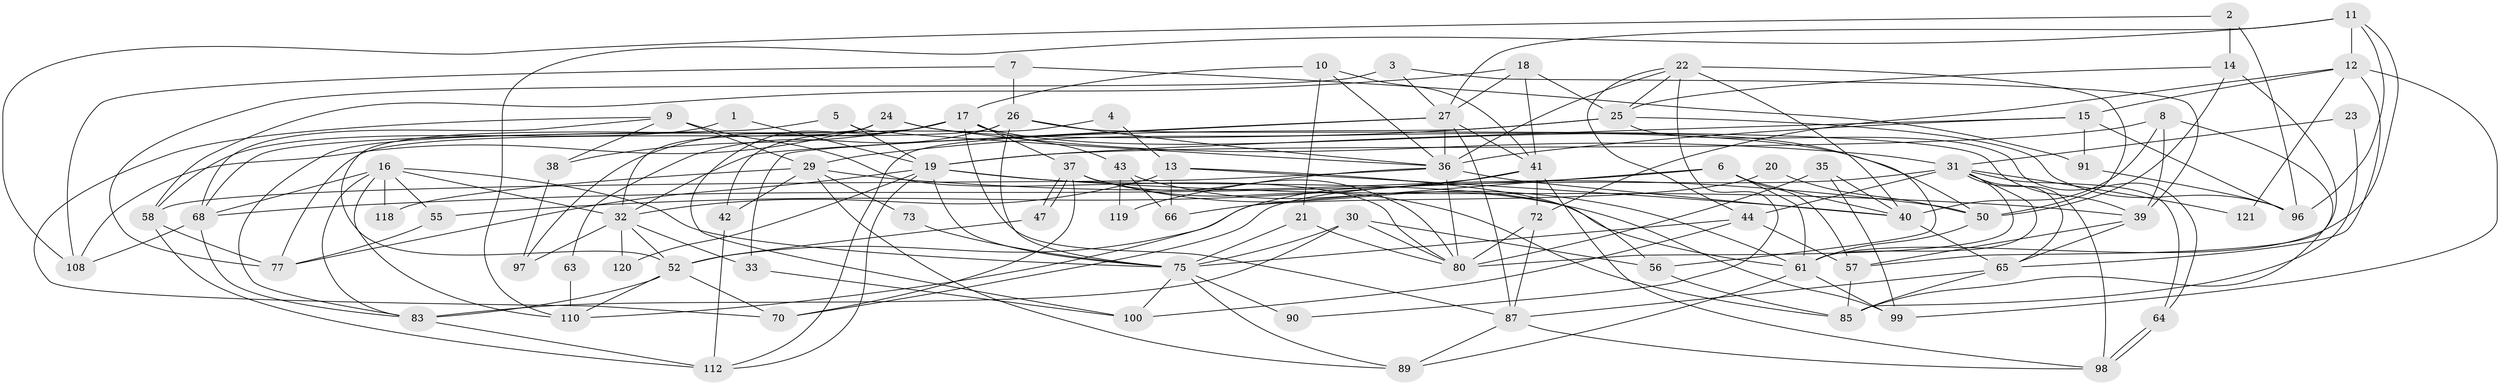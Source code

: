 // original degree distribution, {2: 0.15702479338842976, 3: 0.2396694214876033, 4: 0.2809917355371901, 6: 0.11570247933884298, 5: 0.1652892561983471, 9: 0.008264462809917356, 8: 0.01652892561983471, 7: 0.01652892561983471}
// Generated by graph-tools (version 1.1) at 2025/11/02/27/25 16:11:21]
// undirected, 79 vertices, 190 edges
graph export_dot {
graph [start="1"]
  node [color=gray90,style=filled];
  1;
  2;
  3 [super="+46"];
  4;
  5;
  6 [super="+67"];
  7 [super="+79"];
  8;
  9;
  10;
  11 [super="+28"];
  12 [super="+54"];
  13 [super="+34"];
  14 [super="+51"];
  15 [super="+78"];
  16 [super="+71"];
  17 [super="+101"];
  18 [super="+59"];
  19 [super="+45"];
  20;
  21;
  22 [super="+117"];
  23;
  24 [super="+49"];
  25 [super="+94"];
  26 [super="+60"];
  27 [super="+92"];
  29 [super="+86"];
  30 [super="+82"];
  31 [super="+74"];
  32 [super="+95"];
  33 [super="+48"];
  35;
  36 [super="+93"];
  37 [super="+104"];
  38 [super="+62"];
  39 [super="+69"];
  40 [super="+113"];
  41 [super="+107"];
  42;
  43;
  44 [super="+109"];
  47;
  50 [super="+81"];
  52 [super="+53"];
  55;
  56;
  57;
  58 [super="+76"];
  61 [super="+115"];
  63;
  64;
  65 [super="+88"];
  66 [super="+116"];
  68 [super="+106"];
  70;
  72 [super="+111"];
  73;
  75 [super="+84"];
  77 [super="+102"];
  80 [super="+114"];
  83;
  85 [super="+105"];
  87 [super="+103"];
  89;
  90;
  91;
  96;
  97;
  98;
  99;
  100;
  108;
  110;
  112;
  118;
  119;
  120;
  121;
  1 -- 58;
  1 -- 19;
  2 -- 96;
  2 -- 14;
  2 -- 108;
  3 -- 27;
  3 -- 39;
  3 -- 77 [weight=2];
  4 -- 13;
  4 -- 42;
  5 -- 19;
  5 -- 36;
  5 -- 68;
  6 -- 61;
  6 -- 57;
  6 -- 68;
  6 -- 40;
  6 -- 52;
  7 -- 91;
  7 -- 26;
  7 -- 108;
  8 -- 39;
  8 -- 85;
  8 -- 19;
  8 -- 40;
  9 -- 29 [weight=2];
  9 -- 38;
  9 -- 70;
  9 -- 80;
  9 -- 68;
  10 -- 36;
  10 -- 17;
  10 -- 21;
  10 -- 41;
  11 -- 12;
  11 -- 96;
  11 -- 27;
  11 -- 61;
  11 -- 110;
  12 -- 99;
  12 -- 121;
  12 -- 72;
  12 -- 65;
  12 -- 15;
  13 -- 56;
  13 -- 32;
  13 -- 40;
  13 -- 66 [weight=2];
  14 -- 57;
  14 -- 50;
  14 -- 25;
  15 -- 36;
  15 -- 96;
  15 -- 19;
  15 -- 91;
  16 -- 118 [weight=2];
  16 -- 55;
  16 -- 83;
  16 -- 32;
  16 -- 68;
  16 -- 110;
  16 -- 75;
  17 -- 83;
  17 -- 43;
  17 -- 97;
  17 -- 100;
  17 -- 38;
  17 -- 56;
  17 -- 37;
  17 -- 87;
  18 -- 58;
  18 -- 41;
  18 -- 27;
  18 -- 25;
  19 -- 77;
  19 -- 120;
  19 -- 39;
  19 -- 112;
  19 -- 75;
  19 -- 61;
  20 -- 50;
  20 -- 66;
  21 -- 80;
  21 -- 75;
  22 -- 36;
  22 -- 25;
  22 -- 40;
  22 -- 90;
  22 -- 50 [weight=2];
  22 -- 44;
  23 -- 31;
  23 -- 85;
  24 -- 50;
  24 -- 31;
  24 -- 32;
  24 -- 108;
  24 -- 52;
  25 -- 112;
  25 -- 29;
  25 -- 64;
  25 -- 96;
  26 -- 75;
  26 -- 36;
  26 -- 39;
  26 -- 77;
  26 -- 63;
  27 -- 41;
  27 -- 36;
  27 -- 33;
  27 -- 32;
  27 -- 87;
  29 -- 42;
  29 -- 73;
  29 -- 89;
  29 -- 118;
  29 -- 50;
  30 -- 83;
  30 -- 56;
  30 -- 75;
  30 -- 80;
  31 -- 70;
  31 -- 61;
  31 -- 98;
  31 -- 121;
  31 -- 44;
  31 -- 64;
  31 -- 80;
  31 -- 65;
  32 -- 52;
  32 -- 97;
  32 -- 120;
  32 -- 33 [weight=2];
  33 -- 100;
  35 -- 40;
  35 -- 99;
  35 -- 80;
  36 -- 58;
  36 -- 119;
  36 -- 80 [weight=2];
  36 -- 40;
  37 -- 47;
  37 -- 47;
  37 -- 70;
  37 -- 80;
  37 -- 85;
  37 -- 61;
  38 -- 97;
  39 -- 57;
  39 -- 65;
  40 -- 65;
  41 -- 98;
  41 -- 55;
  41 -- 110;
  41 -- 72;
  42 -- 112;
  43 -- 66;
  43 -- 99;
  43 -- 119;
  44 -- 100;
  44 -- 57 [weight=2];
  44 -- 75;
  47 -- 52;
  50 -- 61;
  52 -- 110;
  52 -- 70;
  52 -- 83;
  55 -- 77;
  56 -- 85;
  57 -- 85;
  58 -- 77;
  58 -- 112;
  61 -- 99;
  61 -- 89;
  63 -- 110;
  64 -- 98;
  64 -- 98;
  65 -- 85;
  65 -- 87;
  68 -- 83;
  68 -- 108;
  72 -- 80;
  72 -- 87;
  73 -- 75;
  75 -- 100;
  75 -- 89;
  75 -- 90;
  83 -- 112;
  87 -- 89;
  87 -- 98;
  91 -- 96;
}
